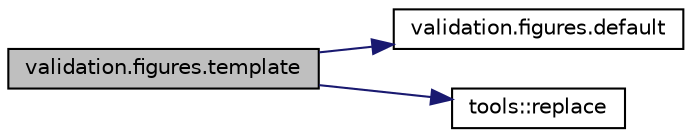 digraph "validation.figures.template"
{
 // INTERACTIVE_SVG=YES
 // LATEX_PDF_SIZE
  edge [fontname="Helvetica",fontsize="10",labelfontname="Helvetica",labelfontsize="10"];
  node [fontname="Helvetica",fontsize="10",shape=record];
  rankdir="LR";
  Node1 [label="validation.figures.template",height=0.2,width=0.4,color="black", fillcolor="grey75", style="filled", fontcolor="black",tooltip=" "];
  Node1 -> Node2 [color="midnightblue",fontsize="10",style="solid",fontname="Helvetica"];
  Node2 [label="validation.figures.default",height=0.2,width=0.4,color="black", fillcolor="white", style="filled",URL="$namespacevalidation_1_1figures.html#a56f1fd5919df992a8fb9c9155f3b24d6",tooltip=" "];
  Node1 -> Node3 [color="midnightblue",fontsize="10",style="solid",fontname="Helvetica"];
  Node3 [label="tools::replace",height=0.2,width=0.4,color="black", fillcolor="white", style="filled",URL="$classtools.html#aeae88ebd7116d59008600f0723716dba",tooltip="Replaces all occurrences of a substring in a string."];
}
